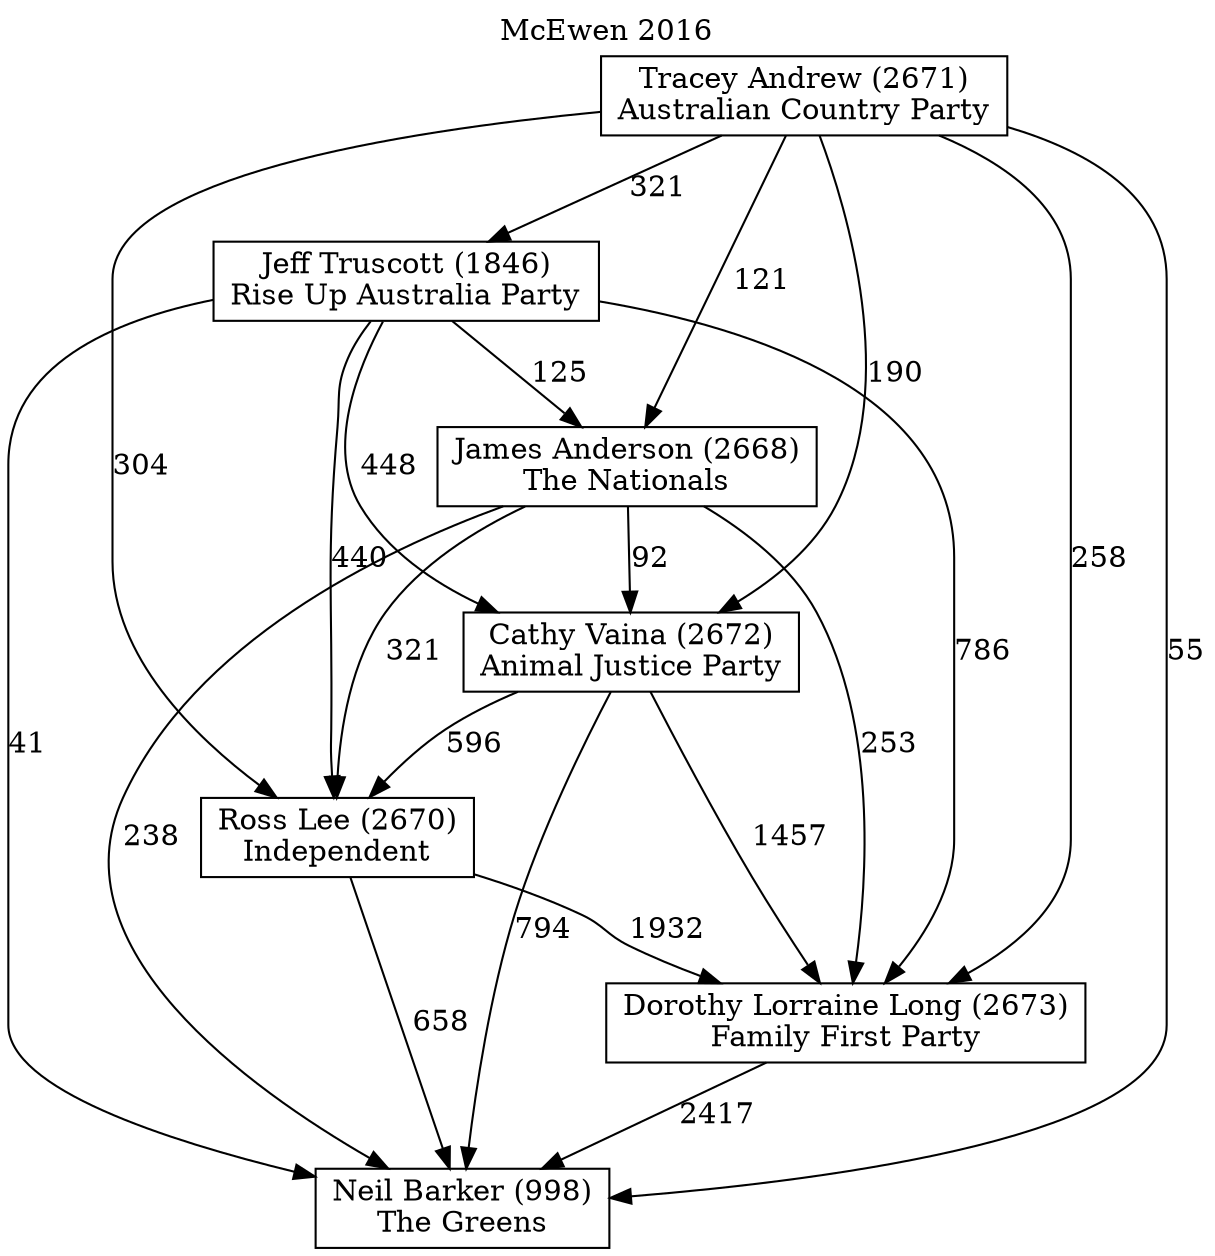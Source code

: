 // House preference flow
digraph "Neil Barker (998)_McEwen_2016" {
	graph [label="McEwen 2016" labelloc=t mclimit=10]
	node [shape=box]
	"Jeff Truscott (1846)" [label="Jeff Truscott (1846)
Rise Up Australia Party"]
	"James Anderson (2668)" [label="James Anderson (2668)
The Nationals"]
	"Dorothy Lorraine Long (2673)" [label="Dorothy Lorraine Long (2673)
Family First Party"]
	"Ross Lee (2670)" [label="Ross Lee (2670)
Independent"]
	"Tracey Andrew (2671)" [label="Tracey Andrew (2671)
Australian Country Party"]
	"Cathy Vaina (2672)" [label="Cathy Vaina (2672)
Animal Justice Party"]
	"Neil Barker (998)" [label="Neil Barker (998)
The Greens"]
	"Cathy Vaina (2672)" -> "Neil Barker (998)" [label=794]
	"James Anderson (2668)" -> "Cathy Vaina (2672)" [label=92]
	"Jeff Truscott (1846)" -> "Dorothy Lorraine Long (2673)" [label=786]
	"Jeff Truscott (1846)" -> "James Anderson (2668)" [label=125]
	"Jeff Truscott (1846)" -> "Cathy Vaina (2672)" [label=448]
	"Jeff Truscott (1846)" -> "Neil Barker (998)" [label=41]
	"Tracey Andrew (2671)" -> "Dorothy Lorraine Long (2673)" [label=258]
	"James Anderson (2668)" -> "Dorothy Lorraine Long (2673)" [label=253]
	"Tracey Andrew (2671)" -> "Neil Barker (998)" [label=55]
	"Tracey Andrew (2671)" -> "James Anderson (2668)" [label=121]
	"Tracey Andrew (2671)" -> "Jeff Truscott (1846)" [label=321]
	"James Anderson (2668)" -> "Ross Lee (2670)" [label=321]
	"Tracey Andrew (2671)" -> "Ross Lee (2670)" [label=304]
	"Ross Lee (2670)" -> "Dorothy Lorraine Long (2673)" [label=1932]
	"Dorothy Lorraine Long (2673)" -> "Neil Barker (998)" [label=2417]
	"Jeff Truscott (1846)" -> "Ross Lee (2670)" [label=440]
	"Cathy Vaina (2672)" -> "Ross Lee (2670)" [label=596]
	"Ross Lee (2670)" -> "Neil Barker (998)" [label=658]
	"James Anderson (2668)" -> "Neil Barker (998)" [label=238]
	"Tracey Andrew (2671)" -> "Cathy Vaina (2672)" [label=190]
	"Cathy Vaina (2672)" -> "Dorothy Lorraine Long (2673)" [label=1457]
}
